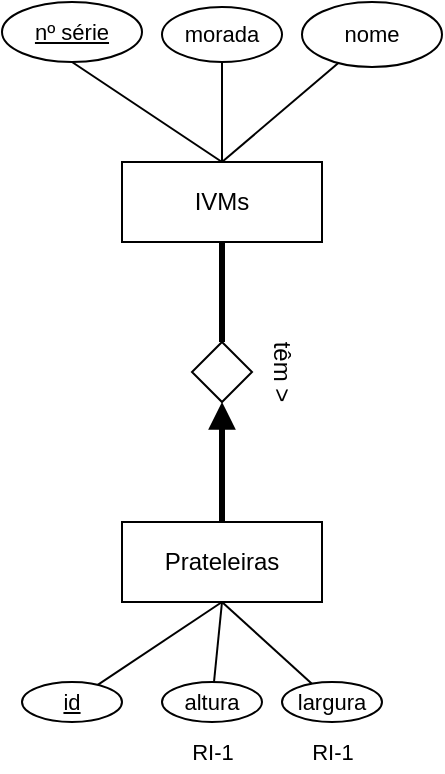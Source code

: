 <mxfile version="18.1.1" type="github"><diagram id="8ztq_dbtikDleyWdbMcF" name="Page-1"><mxGraphModel dx="264" dy="453" grid="1" gridSize="10" guides="1" tooltips="1" connect="1" arrows="1" fold="1" page="1" pageScale="1" pageWidth="827" pageHeight="1169" math="0" shadow="0"><root><mxCell id="0"/><mxCell id="1" parent="0"/><mxCell id="fuVCnv27o5Psqc1fixxr-16" value="IVMs" style="whiteSpace=wrap;html=1;align=center;" vertex="1" parent="1"><mxGeometry x="390" y="300" width="100" height="40" as="geometry"/></mxCell><mxCell id="fuVCnv27o5Psqc1fixxr-18" value="" style="shape=rhombus;perimeter=rhombusPerimeter;whiteSpace=wrap;html=1;align=center;" vertex="1" parent="1"><mxGeometry x="425" y="390" width="30" height="30" as="geometry"/></mxCell><mxCell id="fuVCnv27o5Psqc1fixxr-27" value="têm &amp;gt;" style="text;html=1;strokeColor=none;fillColor=none;align=center;verticalAlign=middle;whiteSpace=wrap;rounded=0;rotation=90;" vertex="1" parent="1"><mxGeometry x="440" y="390" width="60" height="30" as="geometry"/></mxCell><mxCell id="fuVCnv27o5Psqc1fixxr-143" style="edgeStyle=none;rounded=0;sketch=0;orthogonalLoop=1;jettySize=auto;html=1;entryX=0.5;entryY=1;entryDx=0;entryDy=0;shadow=0;labelBackgroundColor=default;fontFamily=Helvetica;fontSize=11;fontColor=default;startArrow=none;startFill=0;endArrow=block;endFill=1;strokeColor=default;strokeWidth=3;fillColor=#000000;elbow=vertical;" edge="1" parent="1" source="fuVCnv27o5Psqc1fixxr-28" target="fuVCnv27o5Psqc1fixxr-18"><mxGeometry relative="1" as="geometry"/></mxCell><mxCell id="fuVCnv27o5Psqc1fixxr-28" value="Prateleiras" style="whiteSpace=wrap;html=1;align=center;" vertex="1" parent="1"><mxGeometry x="390" y="480" width="100" height="40" as="geometry"/></mxCell><mxCell id="fuVCnv27o5Psqc1fixxr-51" value="" style="endArrow=none;html=1;rounded=0;shadow=0;fillColor=#FFFFFF;elbow=vertical;exitX=0.5;exitY=1;exitDx=0;exitDy=0;entryX=0.5;entryY=0;entryDx=0;entryDy=0;strokeColor=#000000;strokeWidth=3;fontStyle=1" edge="1" parent="1" source="fuVCnv27o5Psqc1fixxr-16" target="fuVCnv27o5Psqc1fixxr-18"><mxGeometry relative="1" as="geometry"><mxPoint x="260" y="430" as="sourcePoint"/><mxPoint x="420" y="430" as="targetPoint"/></mxGeometry></mxCell><mxCell id="fuVCnv27o5Psqc1fixxr-136" value="nº série" style="ellipse;whiteSpace=wrap;html=1;align=center;fontStyle=4;fontFamily=Helvetica;fontSize=11;fontColor=default;" vertex="1" parent="1"><mxGeometry x="330" y="220" width="70" height="30" as="geometry"/></mxCell><mxCell id="fuVCnv27o5Psqc1fixxr-137" value="" style="endArrow=none;html=1;rounded=0;shadow=0;labelBackgroundColor=default;sketch=0;fontFamily=Helvetica;fontSize=11;fontColor=default;strokeColor=default;strokeWidth=1;fillColor=#000000;elbow=vertical;entryX=0.5;entryY=0;entryDx=0;entryDy=0;exitX=0.5;exitY=1;exitDx=0;exitDy=0;" edge="1" parent="1" source="fuVCnv27o5Psqc1fixxr-136" target="fuVCnv27o5Psqc1fixxr-16"><mxGeometry relative="1" as="geometry"><mxPoint x="380" y="350" as="sourcePoint"/><mxPoint x="540" y="350" as="targetPoint"/></mxGeometry></mxCell><mxCell id="fuVCnv27o5Psqc1fixxr-141" style="edgeStyle=none;rounded=0;sketch=0;orthogonalLoop=1;jettySize=auto;html=1;entryX=0.5;entryY=0;entryDx=0;entryDy=0;shadow=0;labelBackgroundColor=default;fontFamily=Helvetica;fontSize=11;fontColor=default;startArrow=none;startFill=0;endArrow=none;endFill=0;strokeColor=default;strokeWidth=1;fillColor=#000000;elbow=vertical;" edge="1" parent="1" source="fuVCnv27o5Psqc1fixxr-140" target="fuVCnv27o5Psqc1fixxr-16"><mxGeometry relative="1" as="geometry"/></mxCell><mxCell id="fuVCnv27o5Psqc1fixxr-140" value="nome" style="ellipse;whiteSpace=wrap;html=1;align=center;fontFamily=Helvetica;fontSize=11;fontColor=default;" vertex="1" parent="1"><mxGeometry x="480" y="220" width="70" height="32.5" as="geometry"/></mxCell><mxCell id="fuVCnv27o5Psqc1fixxr-145" style="edgeStyle=none;rounded=0;sketch=0;orthogonalLoop=1;jettySize=auto;html=1;shadow=0;labelBackgroundColor=default;fontFamily=Helvetica;fontSize=11;fontColor=default;startArrow=none;startFill=0;endArrow=none;endFill=0;strokeColor=default;strokeWidth=1;fillColor=#000000;elbow=vertical;" edge="1" parent="1" source="fuVCnv27o5Psqc1fixxr-144"><mxGeometry relative="1" as="geometry"><mxPoint x="440" y="300" as="targetPoint"/></mxGeometry></mxCell><mxCell id="fuVCnv27o5Psqc1fixxr-144" value="morada" style="ellipse;whiteSpace=wrap;html=1;align=center;fontFamily=Helvetica;fontSize=11;fontColor=default;" vertex="1" parent="1"><mxGeometry x="410" y="222.5" width="60" height="27.5" as="geometry"/></mxCell><mxCell id="fuVCnv27o5Psqc1fixxr-148" style="edgeStyle=none;rounded=0;sketch=0;orthogonalLoop=1;jettySize=auto;html=1;entryX=0.5;entryY=1;entryDx=0;entryDy=0;shadow=0;labelBackgroundColor=default;fontFamily=Helvetica;fontSize=11;fontColor=default;startArrow=none;startFill=0;endArrow=none;endFill=0;strokeColor=default;strokeWidth=1;fillColor=#000000;elbow=vertical;" edge="1" parent="1" source="fuVCnv27o5Psqc1fixxr-147" target="fuVCnv27o5Psqc1fixxr-28"><mxGeometry relative="1" as="geometry"/></mxCell><mxCell id="fuVCnv27o5Psqc1fixxr-147" value="id" style="ellipse;whiteSpace=wrap;html=1;align=center;fontStyle=4;fontFamily=Helvetica;fontSize=11;fontColor=default;" vertex="1" parent="1"><mxGeometry x="340" y="560" width="50" height="20" as="geometry"/></mxCell><mxCell id="fuVCnv27o5Psqc1fixxr-151" style="edgeStyle=none;rounded=0;sketch=0;orthogonalLoop=1;jettySize=auto;html=1;entryX=0.5;entryY=1;entryDx=0;entryDy=0;shadow=0;labelBackgroundColor=default;fontFamily=Helvetica;fontSize=11;fontColor=default;startArrow=none;startFill=0;endArrow=none;endFill=0;strokeColor=default;strokeWidth=1;fillColor=#000000;elbow=vertical;" edge="1" parent="1" source="fuVCnv27o5Psqc1fixxr-150" target="fuVCnv27o5Psqc1fixxr-28"><mxGeometry relative="1" as="geometry"/></mxCell><mxCell id="fuVCnv27o5Psqc1fixxr-150" value="altura" style="ellipse;whiteSpace=wrap;html=1;align=center;fontFamily=Helvetica;fontSize=11;fontColor=default;" vertex="1" parent="1"><mxGeometry x="410" y="560" width="50" height="20" as="geometry"/></mxCell><mxCell id="fuVCnv27o5Psqc1fixxr-155" value="" style="edgeStyle=none;rounded=0;sketch=0;orthogonalLoop=1;jettySize=auto;html=1;shadow=0;labelBackgroundColor=default;fontFamily=Helvetica;fontSize=11;fontColor=default;startArrow=none;startFill=0;endArrow=none;endFill=0;strokeColor=default;strokeWidth=1;fillColor=#000000;elbow=vertical;" edge="1" parent="1" source="fuVCnv27o5Psqc1fixxr-154"><mxGeometry relative="1" as="geometry"><mxPoint x="440" y="520" as="targetPoint"/></mxGeometry></mxCell><mxCell id="fuVCnv27o5Psqc1fixxr-154" value="largura" style="ellipse;whiteSpace=wrap;html=1;align=center;fontFamily=Helvetica;fontSize=11;fontColor=default;" vertex="1" parent="1"><mxGeometry x="470" y="560" width="50" height="20" as="geometry"/></mxCell><mxCell id="fuVCnv27o5Psqc1fixxr-156" value="RI-1" style="text;html=1;align=center;verticalAlign=middle;resizable=0;points=[];autosize=1;strokeColor=none;fillColor=none;fontSize=11;fontFamily=Helvetica;fontColor=default;" vertex="1" parent="1"><mxGeometry x="415" y="585" width="40" height="20" as="geometry"/></mxCell><mxCell id="fuVCnv27o5Psqc1fixxr-157" value="RI-1" style="text;html=1;align=center;verticalAlign=middle;resizable=0;points=[];autosize=1;strokeColor=none;fillColor=none;fontSize=11;fontFamily=Helvetica;fontColor=default;" vertex="1" parent="1"><mxGeometry x="475" y="585" width="40" height="20" as="geometry"/></mxCell></root></mxGraphModel></diagram></mxfile>